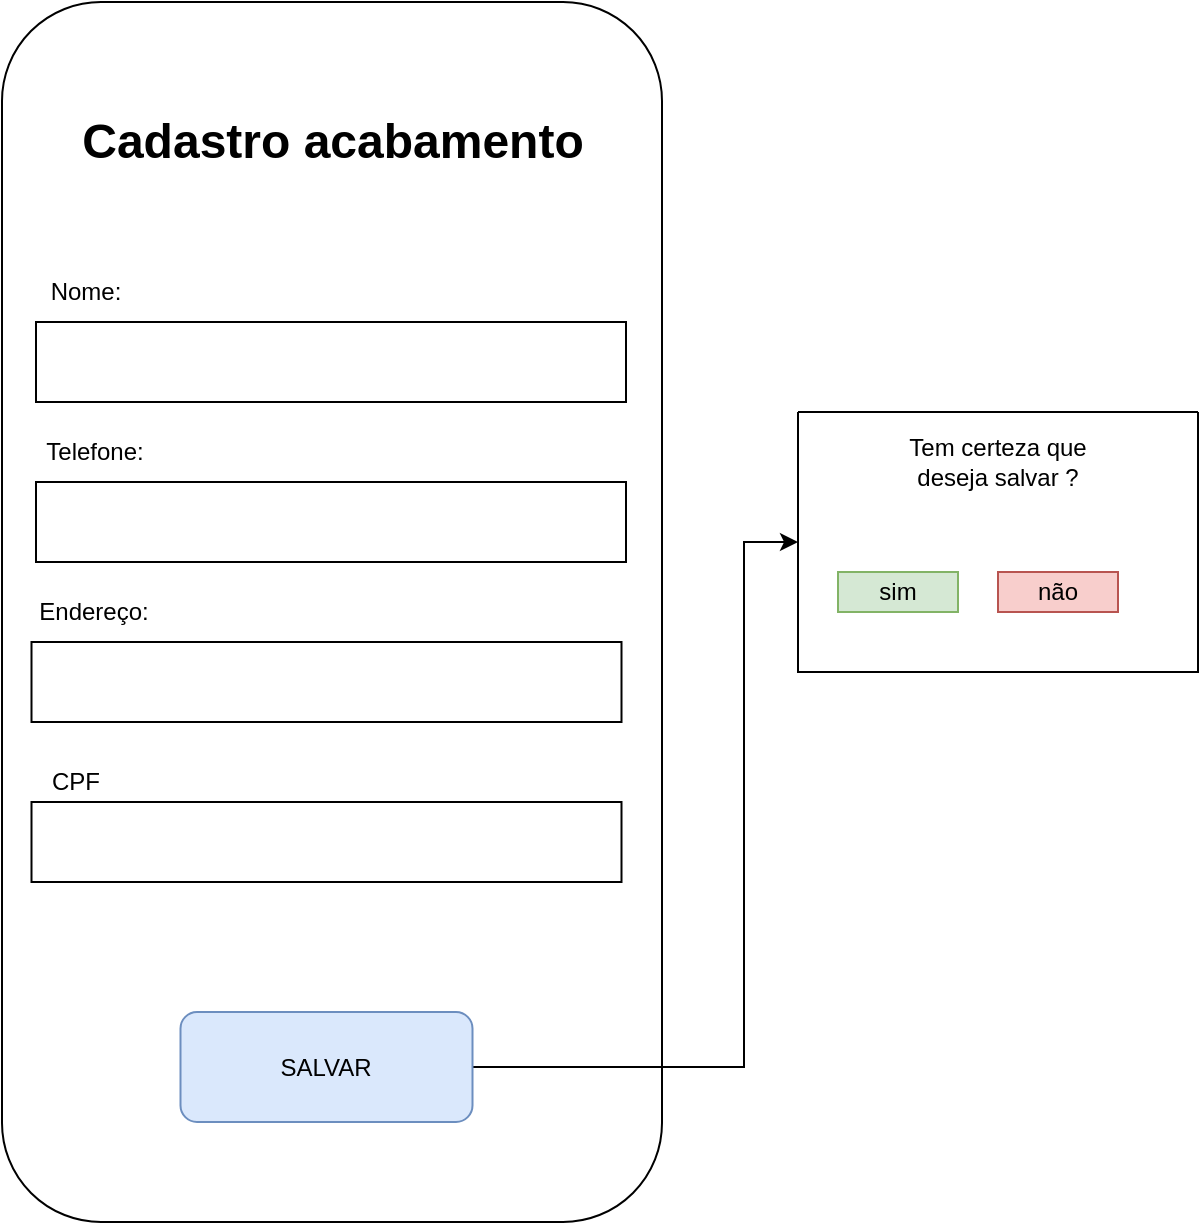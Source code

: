 <mxfile version="24.5.2" type="google">
  <diagram name="Página-1" id="e1r9MYFTPAglF5GWxC_P">
    <mxGraphModel grid="1" page="1" gridSize="10" guides="1" tooltips="1" connect="1" arrows="1" fold="1" pageScale="1" pageWidth="827" pageHeight="1169" math="0" shadow="0">
      <root>
        <mxCell id="0" />
        <mxCell id="1" parent="0" />
        <mxCell id="MZB0s1WQUcwodrhQbgan-1" value="" style="rounded=1;whiteSpace=wrap;html=1;direction=south;" vertex="1" parent="1">
          <mxGeometry x="279" y="110" width="330" height="610" as="geometry" />
        </mxCell>
        <mxCell id="MZB0s1WQUcwodrhQbgan-2" value="Cadastro acabamento" style="text;html=1;fontSize=24;fontStyle=1;verticalAlign=middle;align=center;" vertex="1" parent="1">
          <mxGeometry x="296" y="160" width="296" height="40" as="geometry" />
        </mxCell>
        <UserObject label="Nome:" placeholders="1" name="Variable" id="MZB0s1WQUcwodrhQbgan-3">
          <mxCell style="text;html=1;strokeColor=none;fillColor=none;align=center;verticalAlign=middle;whiteSpace=wrap;overflow=hidden;" vertex="1" parent="1">
            <mxGeometry x="296" y="240" width="50" height="30" as="geometry" />
          </mxCell>
        </UserObject>
        <mxCell id="MZB0s1WQUcwodrhQbgan-4" value="" style="rounded=0;whiteSpace=wrap;html=1;" vertex="1" parent="1">
          <mxGeometry x="296" y="270" width="295" height="40" as="geometry" />
        </mxCell>
        <UserObject label="Telefone:" placeholders="1" name="Variable" id="MZB0s1WQUcwodrhQbgan-5">
          <mxCell style="text;html=1;strokeColor=none;fillColor=none;align=center;verticalAlign=middle;whiteSpace=wrap;overflow=hidden;" vertex="1" parent="1">
            <mxGeometry x="293.75" y="320" width="62.5" height="30" as="geometry" />
          </mxCell>
        </UserObject>
        <mxCell id="MZB0s1WQUcwodrhQbgan-6" value="" style="rounded=0;whiteSpace=wrap;html=1;" vertex="1" parent="1">
          <mxGeometry x="296" y="350" width="295" height="40" as="geometry" />
        </mxCell>
        <mxCell id="MZB0s1WQUcwodrhQbgan-7" value="" style="rounded=0;whiteSpace=wrap;html=1;" vertex="1" parent="1">
          <mxGeometry x="293.75" y="430" width="295" height="40" as="geometry" />
        </mxCell>
        <UserObject label="Endereço:" placeholders="1" name="Variable" id="MZB0s1WQUcwodrhQbgan-8">
          <mxCell style="text;html=1;strokeColor=none;fillColor=none;align=center;verticalAlign=middle;whiteSpace=wrap;overflow=hidden;" vertex="1" parent="1">
            <mxGeometry x="285" y="405" width="80" height="20" as="geometry" />
          </mxCell>
        </UserObject>
        <mxCell id="MZB0s1WQUcwodrhQbgan-9" value="" style="rounded=0;whiteSpace=wrap;html=1;" vertex="1" parent="1">
          <mxGeometry x="293.75" y="510" width="295" height="40" as="geometry" />
        </mxCell>
        <UserObject label="CPF" placeholders="1" name="Variable" id="MZB0s1WQUcwodrhQbgan-10">
          <mxCell style="text;html=1;strokeColor=none;fillColor=none;align=center;verticalAlign=middle;whiteSpace=wrap;overflow=hidden;" vertex="1" parent="1">
            <mxGeometry x="296" y="490" width="39.75" height="20" as="geometry" />
          </mxCell>
        </UserObject>
        <mxCell id="MZB0s1WQUcwodrhQbgan-11" style="edgeStyle=orthogonalEdgeStyle;rounded=0;orthogonalLoop=1;jettySize=auto;html=1;entryX=0;entryY=0.5;entryDx=0;entryDy=0;" edge="1" parent="1" source="MZB0s1WQUcwodrhQbgan-12" target="MZB0s1WQUcwodrhQbgan-13">
          <mxGeometry relative="1" as="geometry">
            <Array as="points">
              <mxPoint x="650" y="643" />
              <mxPoint x="650" y="380" />
            </Array>
          </mxGeometry>
        </mxCell>
        <mxCell id="MZB0s1WQUcwodrhQbgan-12" value="SALVAR" style="rounded=1;whiteSpace=wrap;html=1;fillColor=#dae8fc;strokeColor=#6c8ebf;" vertex="1" parent="1">
          <mxGeometry x="368.25" y="615" width="146" height="55" as="geometry" />
        </mxCell>
        <mxCell id="MZB0s1WQUcwodrhQbgan-13" value="" style="swimlane;startSize=0;" vertex="1" parent="1">
          <mxGeometry x="677" y="315" width="200" height="130" as="geometry" />
        </mxCell>
        <mxCell id="MZB0s1WQUcwodrhQbgan-14" value="Tem certeza que deseja salvar ?" style="text;html=1;align=center;verticalAlign=middle;whiteSpace=wrap;rounded=0;" vertex="1" parent="MZB0s1WQUcwodrhQbgan-13">
          <mxGeometry x="50" y="10" width="100" height="30" as="geometry" />
        </mxCell>
        <mxCell id="MZB0s1WQUcwodrhQbgan-15" value="sim" style="rounded=0;whiteSpace=wrap;html=1;fillColor=#d5e8d4;strokeColor=#82b366;" vertex="1" parent="MZB0s1WQUcwodrhQbgan-13">
          <mxGeometry x="20" y="80" width="60" height="20" as="geometry" />
        </mxCell>
        <mxCell id="MZB0s1WQUcwodrhQbgan-16" value="não" style="rounded=0;whiteSpace=wrap;html=1;fillColor=#f8cecc;strokeColor=#b85450;" vertex="1" parent="MZB0s1WQUcwodrhQbgan-13">
          <mxGeometry x="100" y="80" width="60" height="20" as="geometry" />
        </mxCell>
      </root>
    </mxGraphModel>
  </diagram>
</mxfile>
